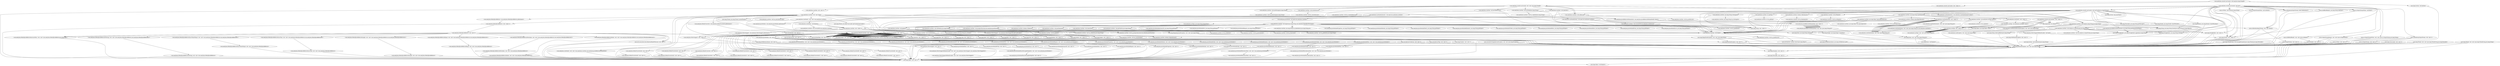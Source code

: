 digraph CallGraph {
"<com.naef.jnlua.console.LuaConsole: void main(java.lang.String[])>" -> "<com.naef.jnlua.console.LuaConsole: void <clinit>()>";
"<com.naef.jnlua.console.LuaConsole: void main(java.lang.String[])>" -> "<java.lang.System: void exit(int)>";
"<com.naef.jnlua.console.LuaConsole: void main(java.lang.String[])>" -> "<com.naef.jnlua.console.LuaConsole: void <init>(java.lang.String[])>";
"<com.naef.jnlua.console.LuaConsole: void main(java.lang.String[])>" -> "<java.lang.System: void <clinit>()>";
"<com.naef.jnlua.console.LuaConsole: void <clinit>()>" -> "<java.lang.String: void <clinit>()>";
"<java.lang.ThreadGroup: void uncaughtException(java.lang.Thread,java.lang.Throwable)>" -> "<java.lang.RuntimeException: void <init>(java.lang.String)>";
"<java.lang.ClassLoader: void <init>()>" -> "<java.lang.Object: void <init>()>";
"<java.lang.ClassLoader: void <init>()>" -> "<java.lang.RuntimeException: void <init>(java.lang.String)>";
"<java.security.PrivilegedActionException: void <init>(java.lang.Exception)>" -> "<java.lang.Exception: void <init>()>";
"<java.security.PrivilegedActionException: void <init>(java.lang.Exception)>" -> "<java.lang.RuntimeException: void <init>(java.lang.String)>";
"<java.lang.Thread: void <init>(java.lang.ThreadGroup,java.lang.Runnable)>" -> "<java.lang.Object: void <init>()>";
"<java.lang.Thread: void <init>(java.lang.ThreadGroup,java.lang.Runnable)>" -> "<java.lang.RuntimeException: void <init>(java.lang.String)>";
"<java.lang.Thread: void <init>(java.lang.ThreadGroup,java.lang.String)>" -> "<java.lang.Object: void <init>()>";
"<java.lang.Thread: void <init>(java.lang.ThreadGroup,java.lang.String)>" -> "<java.lang.RuntimeException: void <init>(java.lang.String)>";
"<java.lang.System: void exit(int)>" -> "<java.lang.RuntimeException: void <init>(java.lang.String)>";
"<com.naef.jnlua.console.LuaConsole: void <init>(java.lang.String[])>" -> "<com.naef.jnlua.LuaState: void <clinit>()>";
"<com.naef.jnlua.console.LuaConsole: void <init>(java.lang.String[])>" -> "<com.naef.jnlua.LuaState: void <init>()>";
"<com.naef.jnlua.console.LuaConsole: void <init>(java.lang.String[])>" -> "<java.lang.Object: void <init>()>";
"<java.lang.RuntimeException: void <init>(java.lang.String)>" -> "<java.lang.Exception: void <init>()>";
"<java.lang.RuntimeException: void <init>(java.lang.String)>" -> "<java.lang.RuntimeException: void <init>(java.lang.String)>";
"<java.lang.Object: void <init>()>" -> "<java.lang.Object: void finalize()>";
"<java.lang.Object: void <init>()>" -> "<java.lang.RuntimeException: void <init>(java.lang.String)>";
"<java.lang.Exception: void <init>()>" -> "<java.lang.Throwable: void <init>()>";
"<java.lang.Exception: void <init>()>" -> "<java.lang.RuntimeException: void <init>(java.lang.String)>";
"<com.naef.jnlua.LuaState: void <clinit>()>" -> "<com.naef.jnlua.NativeSupport: void <clinit>()>";
"<com.naef.jnlua.LuaState: void <clinit>()>" -> "<com.naef.jnlua.LuaState: java.lang.String lua_version()>";
"<com.naef.jnlua.LuaState: void <clinit>()>" -> "<com.naef.jnlua.NativeSupport: com.naef.jnlua.NativeSupport getInstance()>";
"<com.naef.jnlua.LuaState: void <init>()>" -> "<com.naef.jnlua.LuaState: void <init>(long)>";
"<java.lang.Object: void finalize()>" -> "<java.lang.RuntimeException: void <init>(java.lang.String)>";
"<java.lang.Throwable: void <init>()>" -> "<java.lang.Object: void <init>()>";
"<java.lang.Throwable: void <init>()>" -> "<java.lang.RuntimeException: void <init>(java.lang.String)>";
"<com.naef.jnlua.NativeSupport: void <clinit>()>" -> "<com.naef.jnlua.NativeSupport: void <init>()>";
"<com.naef.jnlua.NativeSupport: com.naef.jnlua.NativeSupport getInstance()>" -> "<com.naef.jnlua.NativeSupport: void <clinit>()>";
"<com.naef.jnlua.LuaState: void <init>(long)>" -> "<com.naef.jnlua.JavaReflector$Metamethod: void <clinit>()>";
"<com.naef.jnlua.LuaState: void <init>(long)>" -> "<com.naef.jnlua.DefaultConverter: com.naef.jnlua.DefaultConverter getInstance()>";
"<com.naef.jnlua.LuaState: void <init>(long)>" -> "<com.naef.jnlua.DefaultJavaReflector: com.naef.jnlua.DefaultJavaReflector getInstance()>";
"<com.naef.jnlua.LuaState: void <init>(long)>" -> "<java.lang.Thread: java.lang.Thread currentThread()>";
"<com.naef.jnlua.LuaState: void <init>(long)>" -> "<com.naef.jnlua.LuaState: void lua_pop(int)>";
"<com.naef.jnlua.LuaState: void <init>(long)>" -> "<com.naef.jnlua.LuaState: void lua_setfield(int,java.lang.String)>";
"<com.naef.jnlua.LuaState: void <init>(long)>" -> "<com.naef.jnlua.LuaState: void lua_pushjavafunction(com.naef.jnlua.JavaFunction)>";
"<com.naef.jnlua.LuaState: void <init>(long)>" -> "<com.naef.jnlua.LuaState$2: void <init>(com.naef.jnlua.LuaState,com.naef.jnlua.JavaReflector$Metamethod)>";
"<com.naef.jnlua.LuaState: void <init>(long)>" -> "<com.naef.jnlua.JavaReflector$Metamethod: com.naef.jnlua.JavaReflector$Metamethod[] values()>";
"<com.naef.jnlua.LuaState: void <init>(long)>" -> "<com.naef.jnlua.JavaReflector$Metamethod: com.naef.jnlua.JavaReflector$Metamethod[] values()>";
"<com.naef.jnlua.LuaState: void <init>(long)>" -> "<com.naef.jnlua.LuaState$1: void <init>(com.naef.jnlua.LuaState)>";
"<com.naef.jnlua.LuaState: void <init>(long)>" -> "<com.naef.jnlua.LuaState: void check()>";
"<com.naef.jnlua.LuaState: void <init>(long)>" -> "<com.naef.jnlua.LuaState: void lua_newstate(int,long)>";
"<com.naef.jnlua.LuaState: void <init>(long)>" -> "<java.lang.ref.ReferenceQueue: void <init>()>";
"<com.naef.jnlua.LuaState: void <init>(long)>" -> "<java.util.HashSet: void <init>()>";
"<com.naef.jnlua.LuaState: void <init>(long)>" -> "<java.lang.Object: void <init>()>";
"<com.naef.jnlua.LuaState: void <init>(long)>" -> "<com.naef.jnlua.DefaultConverter: void <clinit>()>";
"<com.naef.jnlua.LuaState: void <init>(long)>" -> "<com.naef.jnlua.DefaultJavaReflector: void <clinit>()>";
"<com.naef.jnlua.NativeSupport: void <init>()>" -> "<java.lang.Object: void <init>()>";
"<com.naef.jnlua.NativeSupport: void <init>()>" -> "<com.naef.jnlua.NativeSupport$DefaultLoader: void <init>(com.naef.jnlua.NativeSupport,com.naef.jnlua.NativeSupport$1)>";
"<com.naef.jnlua.JavaReflector$Metamethod: void <clinit>()>" -> "<com.naef.jnlua.JavaReflector$Metamethod: void <init>(java.lang.String,int)>";
"<com.naef.jnlua.JavaReflector$Metamethod: void <clinit>()>" -> "<com.naef.jnlua.JavaReflector$Metamethod: void <init>(java.lang.String,int)>";
"<com.naef.jnlua.JavaReflector$Metamethod: void <clinit>()>" -> "<com.naef.jnlua.JavaReflector$Metamethod: void <init>(java.lang.String,int)>";
"<com.naef.jnlua.JavaReflector$Metamethod: void <clinit>()>" -> "<com.naef.jnlua.JavaReflector$Metamethod: void <init>(java.lang.String,int)>";
"<com.naef.jnlua.JavaReflector$Metamethod: void <clinit>()>" -> "<com.naef.jnlua.JavaReflector$Metamethod: void <init>(java.lang.String,int)>";
"<com.naef.jnlua.JavaReflector$Metamethod: void <clinit>()>" -> "<com.naef.jnlua.JavaReflector$Metamethod: void <init>(java.lang.String,int)>";
"<com.naef.jnlua.JavaReflector$Metamethod: void <clinit>()>" -> "<com.naef.jnlua.JavaReflector$Metamethod: void <init>(java.lang.String,int)>";
"<com.naef.jnlua.JavaReflector$Metamethod: void <clinit>()>" -> "<com.naef.jnlua.JavaReflector$Metamethod: void <init>(java.lang.String,int)>";
"<com.naef.jnlua.JavaReflector$Metamethod: void <clinit>()>" -> "<com.naef.jnlua.JavaReflector$Metamethod: void <init>(java.lang.String,int)>";
"<com.naef.jnlua.JavaReflector$Metamethod: void <clinit>()>" -> "<com.naef.jnlua.JavaReflector$Metamethod: void <init>(java.lang.String,int)>";
"<com.naef.jnlua.JavaReflector$Metamethod: void <clinit>()>" -> "<com.naef.jnlua.JavaReflector$Metamethod: void <init>(java.lang.String,int)>";
"<com.naef.jnlua.JavaReflector$Metamethod: void <clinit>()>" -> "<com.naef.jnlua.JavaReflector$Metamethod: void <init>(java.lang.String,int)>";
"<com.naef.jnlua.JavaReflector$Metamethod: void <clinit>()>" -> "<com.naef.jnlua.JavaReflector$Metamethod: void <init>(java.lang.String,int)>";
"<com.naef.jnlua.JavaReflector$Metamethod: void <clinit>()>" -> "<com.naef.jnlua.JavaReflector$Metamethod: void <init>(java.lang.String,int)>";
"<com.naef.jnlua.JavaReflector$Metamethod: void <clinit>()>" -> "<com.naef.jnlua.JavaReflector$Metamethod: void <init>(java.lang.String,int)>";
"<com.naef.jnlua.JavaReflector$Metamethod: void <clinit>()>" -> "<com.naef.jnlua.JavaReflector$Metamethod: void <init>(java.lang.String,int)>";
"<com.naef.jnlua.JavaReflector$Metamethod: void <clinit>()>" -> "<com.naef.jnlua.JavaReflector$Metamethod: void <init>(java.lang.String,int)>";
"<com.naef.jnlua.JavaReflector$Metamethod: void <clinit>()>" -> "<com.naef.jnlua.JavaReflector$Metamethod: void <init>(java.lang.String,int)>";
"<com.naef.jnlua.JavaReflector$Metamethod: void <clinit>()>" -> "<com.naef.jnlua.JavaReflector$Metamethod: void <init>(java.lang.String,int)>";
"<com.naef.jnlua.DefaultConverter: com.naef.jnlua.DefaultConverter getInstance()>" -> "<com.naef.jnlua.DefaultConverter: void <clinit>()>";
"<com.naef.jnlua.DefaultJavaReflector: com.naef.jnlua.DefaultJavaReflector getInstance()>" -> "<com.naef.jnlua.DefaultJavaReflector: void <clinit>()>";
"<com.naef.jnlua.LuaState$2: void <init>(com.naef.jnlua.LuaState,com.naef.jnlua.JavaReflector$Metamethod)>" -> "<java.lang.Object: void <init>()>";
"<com.naef.jnlua.JavaReflector$Metamethod: com.naef.jnlua.JavaReflector$Metamethod[] values()>" -> "<com.naef.jnlua.JavaReflector$Metamethod: void <clinit>()>";
"<com.naef.jnlua.LuaState$1: void <init>(com.naef.jnlua.LuaState)>" -> "<com.naef.jnlua.LuaState$1: void finalize()>";
"<com.naef.jnlua.LuaState$1: void <init>(com.naef.jnlua.LuaState)>" -> "<java.lang.Object: void <init>()>";
"<com.naef.jnlua.LuaState: void check()>" -> "<com.naef.jnlua.LuaState: boolean isOpenInternal()>";
"<com.naef.jnlua.LuaState: void check()>" -> "<com.naef.jnlua.LuaState: void lua_unref(int,int)>";
"<com.naef.jnlua.LuaState: void check()>" -> "<java.lang.IllegalStateException: void <init>(java.lang.String)>";
"<java.lang.ref.ReferenceQueue: void <init>()>" -> "<java.lang.Object: void <init>()>";
"<java.lang.ref.ReferenceQueue: void <init>()>" -> "<java.lang.RuntimeException: void <init>(java.lang.String)>";
"<java.util.HashSet: void <init>()>" -> "<java.util.AbstractSet: void <init>()>";
"<java.util.HashSet: void <init>()>" -> "<java.lang.RuntimeException: void <init>(java.lang.String)>";
"<com.naef.jnlua.DefaultConverter: void <clinit>()>" -> "<java.lang.Integer: void <clinit>()>";
"<com.naef.jnlua.DefaultConverter: void <clinit>()>" -> "<com.naef.jnlua.DefaultConverter$15: void <init>()>";
"<com.naef.jnlua.DefaultConverter: void <clinit>()>" -> "<com.naef.jnlua.DefaultConverter$14: void <init>()>";
"<com.naef.jnlua.DefaultConverter: void <clinit>()>" -> "<com.naef.jnlua.DefaultConverter$13: void <init>()>";
"<com.naef.jnlua.DefaultConverter: void <clinit>()>" -> "<com.naef.jnlua.DefaultConverter$12: void <init>()>";
"<com.naef.jnlua.DefaultConverter: void <clinit>()>" -> "<java.util.HashMap: void <init>()>";
"<com.naef.jnlua.DefaultConverter: void <clinit>()>" -> "<com.naef.jnlua.DefaultConverter$11: void <init>()>";
"<com.naef.jnlua.DefaultConverter: void <clinit>()>" -> "<com.naef.jnlua.DefaultConverter$10: void <init>()>";
"<com.naef.jnlua.DefaultConverter: void <clinit>()>" -> "<com.naef.jnlua.DefaultConverter$9: void <init>()>";
"<com.naef.jnlua.DefaultConverter: void <clinit>()>" -> "<com.naef.jnlua.DefaultConverter$8: void <init>()>";
"<com.naef.jnlua.DefaultConverter: void <clinit>()>" -> "<com.naef.jnlua.DefaultConverter$7: void <init>()>";
"<com.naef.jnlua.DefaultConverter: void <clinit>()>" -> "<com.naef.jnlua.DefaultConverter$6: void <init>()>";
"<com.naef.jnlua.DefaultConverter: void <clinit>()>" -> "<com.naef.jnlua.DefaultConverter$5: void <init>()>";
"<com.naef.jnlua.DefaultConverter: void <clinit>()>" -> "<com.naef.jnlua.DefaultConverter$4: void <init>()>";
"<com.naef.jnlua.DefaultConverter: void <clinit>()>" -> "<com.naef.jnlua.DefaultConverter$3: void <init>()>";
"<com.naef.jnlua.DefaultConverter: void <clinit>()>" -> "<com.naef.jnlua.DefaultConverter$2: void <init>()>";
"<com.naef.jnlua.DefaultConverter: void <clinit>()>" -> "<com.naef.jnlua.DefaultConverter$1: void <init>()>";
"<com.naef.jnlua.DefaultConverter: void <clinit>()>" -> "<java.util.HashMap: void <init>()>";
"<com.naef.jnlua.DefaultConverter: void <clinit>()>" -> "<java.lang.Integer: void <init>(int)>";
"<com.naef.jnlua.DefaultConverter: void <clinit>()>" -> "<java.lang.Integer: void <init>(int)>";
"<com.naef.jnlua.DefaultConverter: void <clinit>()>" -> "<java.util.HashMap: void <init>()>";
"<com.naef.jnlua.DefaultConverter: void <clinit>()>" -> "<java.lang.Integer: void <init>(int)>";
"<com.naef.jnlua.DefaultConverter: void <clinit>()>" -> "<java.lang.Integer: void <init>(int)>";
"<com.naef.jnlua.DefaultConverter: void <clinit>()>" -> "<java.lang.Integer: void <init>(int)>";
"<com.naef.jnlua.DefaultConverter: void <clinit>()>" -> "<java.lang.Integer: void <init>(int)>";
"<com.naef.jnlua.DefaultConverter: void <clinit>()>" -> "<java.lang.Integer: void <init>(int)>";
"<com.naef.jnlua.DefaultConverter: void <clinit>()>" -> "<java.lang.Integer: void <init>(int)>";
"<com.naef.jnlua.DefaultConverter: void <clinit>()>" -> "<java.lang.Integer: void <init>(int)>";
"<com.naef.jnlua.DefaultConverter: void <clinit>()>" -> "<java.lang.Integer: void <init>(int)>";
"<com.naef.jnlua.DefaultConverter: void <clinit>()>" -> "<java.lang.Integer: void <init>(int)>";
"<com.naef.jnlua.DefaultConverter: void <clinit>()>" -> "<java.lang.Integer: void <init>(int)>";
"<com.naef.jnlua.DefaultConverter: void <clinit>()>" -> "<java.lang.Integer: void <init>(int)>";
"<com.naef.jnlua.DefaultConverter: void <clinit>()>" -> "<java.lang.Integer: void <init>(int)>";
"<com.naef.jnlua.DefaultConverter: void <clinit>()>" -> "<java.lang.Integer: void <init>(int)>";
"<com.naef.jnlua.DefaultConverter: void <clinit>()>" -> "<java.lang.Integer: void <init>(int)>";
"<com.naef.jnlua.DefaultConverter: void <clinit>()>" -> "<java.lang.Integer: void <init>(int)>";
"<com.naef.jnlua.DefaultConverter: void <clinit>()>" -> "<java.lang.Integer: void <init>(int)>";
"<com.naef.jnlua.DefaultConverter: void <clinit>()>" -> "<java.lang.Integer: void <init>(int)>";
"<com.naef.jnlua.DefaultConverter: void <clinit>()>" -> "<java.lang.Integer: void <init>(int)>";
"<com.naef.jnlua.DefaultConverter: void <clinit>()>" -> "<java.util.HashMap: void <init>()>";
"<com.naef.jnlua.DefaultConverter: void <clinit>()>" -> "<java.lang.Integer: void <init>(int)>";
"<com.naef.jnlua.DefaultConverter: void <clinit>()>" -> "<java.lang.Integer: void <init>(int)>";
"<com.naef.jnlua.DefaultConverter: void <clinit>()>" -> "<java.lang.Integer: void <init>(int)>";
"<com.naef.jnlua.DefaultConverter: void <clinit>()>" -> "<java.lang.Integer: void <init>(int)>";
"<com.naef.jnlua.DefaultConverter: void <clinit>()>" -> "<java.lang.Integer: void <init>(int)>";
"<com.naef.jnlua.DefaultConverter: void <clinit>()>" -> "<java.lang.Integer: void <init>(int)>";
"<com.naef.jnlua.DefaultConverter: void <clinit>()>" -> "<java.lang.Integer: void <init>(int)>";
"<com.naef.jnlua.DefaultConverter: void <clinit>()>" -> "<java.lang.Integer: void <init>(int)>";
"<com.naef.jnlua.DefaultConverter: void <clinit>()>" -> "<java.lang.Integer: void <init>(int)>";
"<com.naef.jnlua.DefaultConverter: void <clinit>()>" -> "<java.lang.Integer: void <init>(int)>";
"<com.naef.jnlua.DefaultConverter: void <clinit>()>" -> "<java.lang.Integer: void <init>(int)>";
"<com.naef.jnlua.DefaultConverter: void <clinit>()>" -> "<java.lang.Integer: void <init>(int)>";
"<com.naef.jnlua.DefaultConverter: void <clinit>()>" -> "<java.lang.Integer: void <init>(int)>";
"<com.naef.jnlua.DefaultConverter: void <clinit>()>" -> "<java.lang.Integer: void <init>(int)>";
"<com.naef.jnlua.DefaultConverter: void <clinit>()>" -> "<java.lang.Integer: void <init>(int)>";
"<com.naef.jnlua.DefaultConverter: void <clinit>()>" -> "<java.lang.Integer: void <init>(int)>";
"<com.naef.jnlua.DefaultConverter: void <clinit>()>" -> "<java.lang.Integer: void <init>(int)>";
"<com.naef.jnlua.DefaultConverter: void <clinit>()>" -> "<java.lang.Integer: void <init>(int)>";
"<com.naef.jnlua.DefaultConverter: void <clinit>()>" -> "<java.util.HashMap: void <init>()>";
"<com.naef.jnlua.DefaultConverter: void <clinit>()>" -> "<java.lang.Integer: void <init>(int)>";
"<com.naef.jnlua.DefaultConverter: void <clinit>()>" -> "<java.lang.Integer: void <init>(int)>";
"<com.naef.jnlua.DefaultConverter: void <clinit>()>" -> "<java.lang.Integer: void <init>(int)>";
"<com.naef.jnlua.DefaultConverter: void <clinit>()>" -> "<java.util.HashMap: void <init>()>";
"<com.naef.jnlua.DefaultConverter: void <clinit>()>" -> "<com.naef.jnlua.DefaultConverter: void <init>()>";
"<com.naef.jnlua.DefaultConverter: void <clinit>()>" -> "<java.lang.Character: void <clinit>()>";
"<com.naef.jnlua.DefaultConverter: void <clinit>()>" -> "<java.lang.Double: void <clinit>()>";
"<com.naef.jnlua.DefaultConverter: void <clinit>()>" -> "<java.lang.Float: void <clinit>()>";
"<com.naef.jnlua.DefaultConverter: void <clinit>()>" -> "<java.lang.Long: void <clinit>()>";
"<com.naef.jnlua.DefaultConverter: void <clinit>()>" -> "<java.lang.Short: void <clinit>()>";
"<com.naef.jnlua.DefaultConverter: void <clinit>()>" -> "<java.lang.Byte: void <clinit>()>";
"<com.naef.jnlua.DefaultConverter: void <clinit>()>" -> "<java.lang.Boolean: void <clinit>()>";
"<com.naef.jnlua.DefaultJavaReflector: void <clinit>()>" -> "<com.naef.jnlua.DefaultJavaReflector: void <init>()>";
"<com.naef.jnlua.DefaultJavaReflector: void <clinit>()>" -> "<java.lang.Object: void <init>()>";
"<com.naef.jnlua.NativeSupport$DefaultLoader: void <init>(com.naef.jnlua.NativeSupport,com.naef.jnlua.NativeSupport$1)>" -> "<com.naef.jnlua.NativeSupport$DefaultLoader: void <init>(com.naef.jnlua.NativeSupport)>";
"<com.naef.jnlua.JavaReflector$Metamethod: void <init>(java.lang.String,int)>" -> "<java.lang.Enum: void <init>(java.lang.String,int)>";
"<com.naef.jnlua.LuaState$1: void finalize()>" -> "<com.naef.jnlua.LuaState: void <clinit>()>";
"<com.naef.jnlua.LuaState$1: void finalize()>" -> "<com.naef.jnlua.LuaState: void access$000(com.naef.jnlua.LuaState)>";
"<java.lang.IllegalStateException: void <init>(java.lang.String)>" -> "<java.lang.RuntimeException: void <init>()>";
"<java.lang.IllegalStateException: void <init>(java.lang.String)>" -> "<java.lang.RuntimeException: void <init>(java.lang.String)>";
"<java.util.AbstractSet: void <init>()>" -> "<java.util.AbstractCollection: void <init>()>";
"<java.util.AbstractSet: void <init>()>" -> "<java.lang.RuntimeException: void <init>(java.lang.String)>";
"<com.naef.jnlua.DefaultConverter$15: void <init>()>" -> "<java.lang.Object: void <init>()>";
"<com.naef.jnlua.DefaultConverter$14: void <init>()>" -> "<java.lang.Object: void <init>()>";
"<com.naef.jnlua.DefaultConverter$13: void <init>()>" -> "<java.lang.Object: void <init>()>";
"<com.naef.jnlua.DefaultConverter$12: void <init>()>" -> "<java.lang.Object: void <init>()>";
"<java.util.HashMap: void <init>()>" -> "<java.util.AbstractMap: void <init>()>";
"<java.util.HashMap: void <init>()>" -> "<java.lang.RuntimeException: void <init>(java.lang.String)>";
"<com.naef.jnlua.DefaultConverter$11: void <init>()>" -> "<java.lang.Object: void <init>()>";
"<com.naef.jnlua.DefaultConverter$10: void <init>()>" -> "<java.lang.Object: void <init>()>";
"<com.naef.jnlua.DefaultConverter$9: void <init>()>" -> "<java.lang.Object: void <init>()>";
"<com.naef.jnlua.DefaultConverter$8: void <init>()>" -> "<java.lang.Object: void <init>()>";
"<com.naef.jnlua.DefaultConverter$7: void <init>()>" -> "<java.lang.Object: void <init>()>";
"<com.naef.jnlua.DefaultConverter$6: void <init>()>" -> "<java.lang.Object: void <init>()>";
"<com.naef.jnlua.DefaultConverter$5: void <init>()>" -> "<java.lang.Object: void <init>()>";
"<com.naef.jnlua.DefaultConverter$4: void <init>()>" -> "<java.lang.Object: void <init>()>";
"<com.naef.jnlua.DefaultConverter$3: void <init>()>" -> "<java.lang.Object: void <init>()>";
"<com.naef.jnlua.DefaultConverter$2: void <init>()>" -> "<java.lang.Object: void <init>()>";
"<com.naef.jnlua.DefaultConverter$1: void <init>()>" -> "<java.lang.Object: void <init>()>";
"<java.lang.Integer: void <init>(int)>" -> "<java.lang.Number: void <init>()>";
"<java.lang.Integer: void <init>(int)>" -> "<java.lang.RuntimeException: void <init>(java.lang.String)>";
"<com.naef.jnlua.DefaultConverter: void <init>()>" -> "<java.lang.Object: void <init>()>";
"<com.naef.jnlua.DefaultJavaReflector: void <init>()>" -> "<java.lang.Object: void <init>()>";
"<com.naef.jnlua.DefaultJavaReflector: void <init>()>" -> "<com.naef.jnlua.DefaultJavaReflector$AccessorPairs: void <init>(com.naef.jnlua.DefaultJavaReflector,java.lang.Class)>";
"<com.naef.jnlua.DefaultJavaReflector: void <init>()>" -> "<com.naef.jnlua.DefaultJavaReflector$AccessorPairs: void <init>(com.naef.jnlua.DefaultJavaReflector,java.lang.Class)>";
"<com.naef.jnlua.DefaultJavaReflector: void <init>()>" -> "<com.naef.jnlua.DefaultJavaReflector$AccessorPairs: void <init>(com.naef.jnlua.DefaultJavaReflector,java.lang.Class)>";
"<com.naef.jnlua.DefaultJavaReflector: void <init>()>" -> "<com.naef.jnlua.DefaultJavaReflector$ToString: void <init>(com.naef.jnlua.DefaultJavaReflector,com.naef.jnlua.DefaultJavaReflector$1)>";
"<com.naef.jnlua.DefaultJavaReflector: void <init>()>" -> "<com.naef.jnlua.DefaultJavaReflector$LessThanOrEqual: void <init>(com.naef.jnlua.DefaultJavaReflector,com.naef.jnlua.DefaultJavaReflector$1)>";
"<com.naef.jnlua.DefaultJavaReflector: void <init>()>" -> "<com.naef.jnlua.DefaultJavaReflector$LessThan: void <init>(com.naef.jnlua.DefaultJavaReflector,com.naef.jnlua.DefaultJavaReflector$1)>";
"<com.naef.jnlua.DefaultJavaReflector: void <init>()>" -> "<com.naef.jnlua.DefaultJavaReflector$Length: void <init>(com.naef.jnlua.DefaultJavaReflector,com.naef.jnlua.DefaultJavaReflector$1)>";
"<com.naef.jnlua.DefaultJavaReflector: void <init>()>" -> "<com.naef.jnlua.DefaultJavaReflector$Equal: void <init>(com.naef.jnlua.DefaultJavaReflector,com.naef.jnlua.DefaultJavaReflector$1)>";
"<com.naef.jnlua.DefaultJavaReflector: void <init>()>" -> "<com.naef.jnlua.DefaultJavaReflector$NewIndex: void <init>(com.naef.jnlua.DefaultJavaReflector,com.naef.jnlua.DefaultJavaReflector$1)>";
"<com.naef.jnlua.DefaultJavaReflector: void <init>()>" -> "<com.naef.jnlua.DefaultJavaReflector$Index: void <init>(com.naef.jnlua.DefaultJavaReflector,com.naef.jnlua.DefaultJavaReflector$1)>";
"<com.naef.jnlua.DefaultJavaReflector: void <init>()>" -> "<java.util.concurrent.locks.ReentrantReadWriteLock: void <init>()>";
"<com.naef.jnlua.DefaultJavaReflector: void <init>()>" -> "<java.util.HashMap: void <init>()>";
"<com.naef.jnlua.DefaultJavaReflector: void <init>()>" -> "<java.util.concurrent.locks.ReentrantReadWriteLock: void <init>()>";
"<com.naef.jnlua.DefaultJavaReflector: void <init>()>" -> "<java.util.HashMap: void <init>()>";
"<com.naef.jnlua.NativeSupport$DefaultLoader: void <init>(com.naef.jnlua.NativeSupport)>" -> "<java.lang.Object: void <init>()>";
"<java.lang.Enum: void <init>(java.lang.String,int)>" -> "<java.lang.Enum: void finalize()>";
"<java.lang.Enum: void <init>(java.lang.String,int)>" -> "<java.lang.RuntimeException: void <init>(java.lang.String)>";
"<java.lang.Enum: void <init>(java.lang.String,int)>" -> "<java.lang.Object: void <init>()>";
"<com.naef.jnlua.LuaState: void access$000(com.naef.jnlua.LuaState)>" -> "<com.naef.jnlua.LuaState: void closeInternal()>";
"<java.lang.RuntimeException: void <init>()>" -> "<java.lang.Exception: void <init>()>";
"<java.lang.RuntimeException: void <init>()>" -> "<java.lang.RuntimeException: void <init>(java.lang.String)>";
"<java.util.AbstractCollection: void <init>()>" -> "<java.lang.Object: void <init>()>";
"<java.util.AbstractCollection: void <init>()>" -> "<java.lang.RuntimeException: void <init>(java.lang.String)>";
"<java.util.AbstractMap: void <init>()>" -> "<java.lang.Object: void <init>()>";
"<java.util.AbstractMap: void <init>()>" -> "<java.lang.RuntimeException: void <init>(java.lang.String)>";
"<java.lang.Number: void <init>()>" -> "<java.lang.Object: void <init>()>";
"<java.lang.Number: void <init>()>" -> "<java.lang.RuntimeException: void <init>(java.lang.String)>";
"<com.naef.jnlua.DefaultJavaReflector$AccessorPairs: void <init>(com.naef.jnlua.DefaultJavaReflector,java.lang.Class)>" -> "<java.lang.Object: void <init>()>";
"<com.naef.jnlua.DefaultJavaReflector$ToString: void <init>(com.naef.jnlua.DefaultJavaReflector,com.naef.jnlua.DefaultJavaReflector$1)>" -> "<com.naef.jnlua.DefaultJavaReflector$ToString: void <init>(com.naef.jnlua.DefaultJavaReflector)>";
"<com.naef.jnlua.DefaultJavaReflector$LessThanOrEqual: void <init>(com.naef.jnlua.DefaultJavaReflector,com.naef.jnlua.DefaultJavaReflector$1)>" -> "<com.naef.jnlua.DefaultJavaReflector$LessThanOrEqual: void <init>(com.naef.jnlua.DefaultJavaReflector)>";
"<com.naef.jnlua.DefaultJavaReflector$LessThan: void <init>(com.naef.jnlua.DefaultJavaReflector,com.naef.jnlua.DefaultJavaReflector$1)>" -> "<com.naef.jnlua.DefaultJavaReflector$LessThan: void <init>(com.naef.jnlua.DefaultJavaReflector)>";
"<com.naef.jnlua.DefaultJavaReflector$Length: void <init>(com.naef.jnlua.DefaultJavaReflector,com.naef.jnlua.DefaultJavaReflector$1)>" -> "<com.naef.jnlua.DefaultJavaReflector$Length: void <init>(com.naef.jnlua.DefaultJavaReflector)>";
"<com.naef.jnlua.DefaultJavaReflector$Equal: void <init>(com.naef.jnlua.DefaultJavaReflector,com.naef.jnlua.DefaultJavaReflector$1)>" -> "<com.naef.jnlua.DefaultJavaReflector$Equal: void <init>(com.naef.jnlua.DefaultJavaReflector)>";
"<com.naef.jnlua.DefaultJavaReflector$NewIndex: void <init>(com.naef.jnlua.DefaultJavaReflector,com.naef.jnlua.DefaultJavaReflector$1)>" -> "<com.naef.jnlua.DefaultJavaReflector$NewIndex: void <init>(com.naef.jnlua.DefaultJavaReflector)>";
"<com.naef.jnlua.DefaultJavaReflector$Index: void <init>(com.naef.jnlua.DefaultJavaReflector,com.naef.jnlua.DefaultJavaReflector$1)>" -> "<com.naef.jnlua.DefaultJavaReflector$Index: void <init>(com.naef.jnlua.DefaultJavaReflector)>";
"<java.util.concurrent.locks.ReentrantReadWriteLock: void <init>()>" -> "<java.lang.Object: void <init>()>";
"<java.util.concurrent.locks.ReentrantReadWriteLock: void <init>()>" -> "<java.lang.RuntimeException: void <init>(java.lang.String)>";
"<java.lang.Enum: void finalize()>" -> "<java.lang.RuntimeException: void <init>(java.lang.String)>";
"<com.naef.jnlua.LuaState: void closeInternal()>" -> "<com.naef.jnlua.LuaState: boolean isOpenInternal()>";
"<com.naef.jnlua.LuaState: void closeInternal()>" -> "<java.lang.IllegalStateException: void <init>(java.lang.String)>";
"<com.naef.jnlua.LuaState: void closeInternal()>" -> "<com.naef.jnlua.LuaState: boolean isOpenInternal()>";
"<com.naef.jnlua.LuaState: void closeInternal()>" -> "<com.naef.jnlua.LuaState: void lua_close(boolean)>";
"<com.naef.jnlua.DefaultJavaReflector$ToString: void <init>(com.naef.jnlua.DefaultJavaReflector)>" -> "<java.lang.Object: void <init>()>";
"<com.naef.jnlua.DefaultJavaReflector$LessThanOrEqual: void <init>(com.naef.jnlua.DefaultJavaReflector)>" -> "<java.lang.Object: void <init>()>";
"<com.naef.jnlua.DefaultJavaReflector$LessThan: void <init>(com.naef.jnlua.DefaultJavaReflector)>" -> "<java.lang.Object: void <init>()>";
"<com.naef.jnlua.DefaultJavaReflector$Length: void <init>(com.naef.jnlua.DefaultJavaReflector)>" -> "<java.lang.Object: void <init>()>";
"<com.naef.jnlua.DefaultJavaReflector$Equal: void <init>(com.naef.jnlua.DefaultJavaReflector)>" -> "<java.lang.Object: void <init>()>";
"<com.naef.jnlua.DefaultJavaReflector$NewIndex: void <init>(com.naef.jnlua.DefaultJavaReflector)>" -> "<java.lang.Object: void <init>()>";
"<com.naef.jnlua.DefaultJavaReflector$Index: void <init>(com.naef.jnlua.DefaultJavaReflector)>" -> "<java.lang.Object: void <init>()>";
"<com.naef.jnlua.DefaultConverter: void <clinit>()>" -> "<java.util.HashMap: java.lang.Object put(java.lang.Object,java.lang.Object)>";
"<com.naef.jnlua.DefaultConverter: void <clinit>()>" -> "<java.util.HashMap: java.lang.Object put(java.lang.Object,java.lang.Object)>";
"<com.naef.jnlua.DefaultConverter: void <clinit>()>" -> "<java.util.HashMap: java.lang.Object put(java.lang.Object,java.lang.Object)>";
"<com.naef.jnlua.DefaultConverter: void <clinit>()>" -> "<java.util.HashMap: java.lang.Object put(java.lang.Object,java.lang.Object)>";
"<com.naef.jnlua.DefaultConverter: void <clinit>()>" -> "<java.util.HashMap: java.lang.Object put(java.lang.Object,java.lang.Object)>";
"<com.naef.jnlua.DefaultConverter: void <clinit>()>" -> "<java.util.HashMap: java.lang.Object put(java.lang.Object,java.lang.Object)>";
"<com.naef.jnlua.DefaultConverter: void <clinit>()>" -> "<java.util.HashMap: java.lang.Object put(java.lang.Object,java.lang.Object)>";
"<com.naef.jnlua.DefaultConverter: void <clinit>()>" -> "<java.util.HashMap: java.lang.Object put(java.lang.Object,java.lang.Object)>";
"<com.naef.jnlua.DefaultConverter: void <clinit>()>" -> "<java.util.HashMap: java.lang.Object put(java.lang.Object,java.lang.Object)>";
"<com.naef.jnlua.DefaultConverter: void <clinit>()>" -> "<java.util.HashMap: java.lang.Object put(java.lang.Object,java.lang.Object)>";
"<com.naef.jnlua.DefaultConverter: void <clinit>()>" -> "<java.util.HashMap: java.lang.Object put(java.lang.Object,java.lang.Object)>";
"<com.naef.jnlua.DefaultConverter: void <clinit>()>" -> "<java.util.HashMap: java.lang.Object put(java.lang.Object,java.lang.Object)>";
"<com.naef.jnlua.DefaultConverter: void <clinit>()>" -> "<java.util.HashMap: java.lang.Object put(java.lang.Object,java.lang.Object)>";
"<com.naef.jnlua.DefaultConverter: void <clinit>()>" -> "<java.util.HashMap: java.lang.Object put(java.lang.Object,java.lang.Object)>";
"<com.naef.jnlua.DefaultConverter: void <clinit>()>" -> "<java.util.HashMap: java.lang.Object put(java.lang.Object,java.lang.Object)>";
"<com.naef.jnlua.DefaultConverter: void <clinit>()>" -> "<java.util.HashMap: java.lang.Object put(java.lang.Object,java.lang.Object)>";
"<com.naef.jnlua.DefaultConverter: void <clinit>()>" -> "<java.util.HashMap: java.lang.Object put(java.lang.Object,java.lang.Object)>";
"<com.naef.jnlua.DefaultConverter: void <clinit>()>" -> "<java.util.HashMap: java.lang.Object put(java.lang.Object,java.lang.Object)>";
"<com.naef.jnlua.DefaultConverter: void <clinit>()>" -> "<java.util.HashMap: java.lang.Object put(java.lang.Object,java.lang.Object)>";
"<com.naef.jnlua.DefaultConverter: void <clinit>()>" -> "<java.util.HashMap: java.lang.Object put(java.lang.Object,java.lang.Object)>";
"<com.naef.jnlua.DefaultConverter: void <clinit>()>" -> "<java.util.HashMap: java.lang.Object put(java.lang.Object,java.lang.Object)>";
"<com.naef.jnlua.DefaultConverter: void <clinit>()>" -> "<java.util.HashMap: java.lang.Object put(java.lang.Object,java.lang.Object)>";
"<com.naef.jnlua.DefaultConverter: void <clinit>()>" -> "<java.util.HashMap: java.lang.Object put(java.lang.Object,java.lang.Object)>";
"<com.naef.jnlua.DefaultConverter: void <clinit>()>" -> "<java.util.HashMap: java.lang.Object put(java.lang.Object,java.lang.Object)>";
"<com.naef.jnlua.DefaultConverter: void <clinit>()>" -> "<java.util.HashMap: java.lang.Object put(java.lang.Object,java.lang.Object)>";
"<com.naef.jnlua.DefaultConverter: void <clinit>()>" -> "<java.util.HashMap: java.lang.Object put(java.lang.Object,java.lang.Object)>";
"<com.naef.jnlua.DefaultConverter: void <clinit>()>" -> "<java.util.HashMap: java.lang.Object put(java.lang.Object,java.lang.Object)>";
"<com.naef.jnlua.DefaultConverter: void <clinit>()>" -> "<java.util.HashMap: java.lang.Object put(java.lang.Object,java.lang.Object)>";
"<com.naef.jnlua.DefaultConverter: void <clinit>()>" -> "<java.util.HashMap: java.lang.Object put(java.lang.Object,java.lang.Object)>";
"<com.naef.jnlua.DefaultConverter: void <clinit>()>" -> "<java.util.HashMap: java.lang.Object put(java.lang.Object,java.lang.Object)>";
"<com.naef.jnlua.DefaultConverter: void <clinit>()>" -> "<java.util.HashMap: java.lang.Object put(java.lang.Object,java.lang.Object)>";
"<com.naef.jnlua.DefaultConverter: void <clinit>()>" -> "<java.util.HashMap: java.lang.Object put(java.lang.Object,java.lang.Object)>";
"<com.naef.jnlua.DefaultConverter: void <clinit>()>" -> "<java.util.HashMap: java.lang.Object put(java.lang.Object,java.lang.Object)>";
"<com.naef.jnlua.DefaultConverter: void <clinit>()>" -> "<java.util.HashMap: java.lang.Object put(java.lang.Object,java.lang.Object)>";
"<com.naef.jnlua.DefaultConverter: void <clinit>()>" -> "<java.util.HashMap: java.lang.Object put(java.lang.Object,java.lang.Object)>";
"<com.naef.jnlua.DefaultConverter: void <clinit>()>" -> "<java.util.HashMap: java.lang.Object put(java.lang.Object,java.lang.Object)>";
"<com.naef.jnlua.DefaultConverter: void <clinit>()>" -> "<java.util.HashMap: java.lang.Object put(java.lang.Object,java.lang.Object)>";
"<com.naef.jnlua.DefaultConverter: void <clinit>()>" -> "<java.util.HashMap: java.lang.Object put(java.lang.Object,java.lang.Object)>";
"<com.naef.jnlua.DefaultConverter: void <clinit>()>" -> "<java.util.HashMap: java.lang.Object put(java.lang.Object,java.lang.Object)>";
"<com.naef.jnlua.DefaultConverter: void <clinit>()>" -> "<java.util.HashMap: java.lang.Object put(java.lang.Object,java.lang.Object)>";
"<com.naef.jnlua.DefaultConverter: void <clinit>()>" -> "<java.util.HashMap: java.lang.Object put(java.lang.Object,java.lang.Object)>";
"<com.naef.jnlua.DefaultConverter: void <clinit>()>" -> "<java.util.HashMap: java.lang.Object put(java.lang.Object,java.lang.Object)>";
"<com.naef.jnlua.DefaultConverter: void <clinit>()>" -> "<java.util.HashMap: java.lang.Object put(java.lang.Object,java.lang.Object)>";
"<com.naef.jnlua.DefaultConverter: void <clinit>()>" -> "<java.util.HashMap: java.lang.Object put(java.lang.Object,java.lang.Object)>";
"<com.naef.jnlua.DefaultConverter: void <clinit>()>" -> "<java.util.HashMap: java.lang.Object put(java.lang.Object,java.lang.Object)>";
"<com.naef.jnlua.DefaultConverter: void <clinit>()>" -> "<java.util.HashMap: java.lang.Object put(java.lang.Object,java.lang.Object)>";
"<com.naef.jnlua.DefaultConverter: void <clinit>()>" -> "<java.util.HashMap: java.lang.Object put(java.lang.Object,java.lang.Object)>";
"<com.naef.jnlua.DefaultConverter: void <clinit>()>" -> "<java.util.HashMap: java.lang.Object put(java.lang.Object,java.lang.Object)>";
"<com.naef.jnlua.DefaultConverter: void <clinit>()>" -> "<java.util.HashMap: java.lang.Object put(java.lang.Object,java.lang.Object)>";
"<com.naef.jnlua.DefaultConverter: void <clinit>()>" -> "<java.util.HashMap: java.lang.Object put(java.lang.Object,java.lang.Object)>";
"<com.naef.jnlua.DefaultConverter: void <clinit>()>" -> "<java.util.HashMap: java.lang.Object put(java.lang.Object,java.lang.Object)>";
"<com.naef.jnlua.DefaultConverter: void <clinit>()>" -> "<java.util.HashMap: java.lang.Object put(java.lang.Object,java.lang.Object)>";
"<com.naef.jnlua.DefaultConverter: void <clinit>()>" -> "<java.util.HashMap: java.lang.Object put(java.lang.Object,java.lang.Object)>";
"<com.naef.jnlua.DefaultConverter: void <clinit>()>" -> "<java.util.HashMap: java.lang.Object put(java.lang.Object,java.lang.Object)>";
"<com.naef.jnlua.DefaultConverter: void <clinit>()>" -> "<java.util.HashMap: java.lang.Object put(java.lang.Object,java.lang.Object)>";
"<com.naef.jnlua.DefaultConverter: void <clinit>()>" -> "<java.util.HashMap: java.lang.Object put(java.lang.Object,java.lang.Object)>";
"<com.naef.jnlua.DefaultConverter: void <clinit>()>" -> "<java.util.HashMap: java.lang.Object put(java.lang.Object,java.lang.Object)>";
"<com.naef.jnlua.DefaultConverter: void <clinit>()>" -> "<java.util.HashMap: java.lang.Object put(java.lang.Object,java.lang.Object)>";
"<com.naef.jnlua.DefaultConverter: void <clinit>()>" -> "<java.util.HashMap: java.lang.Object put(java.lang.Object,java.lang.Object)>";
"<com.naef.jnlua.DefaultConverter: void <clinit>()>" -> "<java.util.HashMap: java.lang.Object put(java.lang.Object,java.lang.Object)>";
"<com.naef.jnlua.DefaultConverter: void <clinit>()>" -> "<java.util.HashMap: java.lang.Object put(java.lang.Object,java.lang.Object)>";
"<com.naef.jnlua.DefaultConverter: void <clinit>()>" -> "<java.util.HashMap: java.lang.Object put(java.lang.Object,java.lang.Object)>";
"<com.naef.jnlua.DefaultConverter: void <clinit>()>" -> "<java.util.HashMap: java.lang.Object put(java.lang.Object,java.lang.Object)>";
"<com.naef.jnlua.DefaultConverter: void <clinit>()>" -> "<java.util.HashMap: java.lang.Object put(java.lang.Object,java.lang.Object)>";
"<com.naef.jnlua.DefaultConverter: void <clinit>()>" -> "<java.util.HashMap: java.lang.Object put(java.lang.Object,java.lang.Object)>";
"<com.naef.jnlua.DefaultConverter: void <clinit>()>" -> "<java.util.HashMap: java.lang.Object put(java.lang.Object,java.lang.Object)>";
"<com.naef.jnlua.DefaultConverter: void <clinit>()>" -> "<java.util.HashMap: java.lang.Object put(java.lang.Object,java.lang.Object)>";
"<com.naef.jnlua.DefaultConverter: void <clinit>()>" -> "<java.util.HashMap: java.lang.Object put(java.lang.Object,java.lang.Object)>";
"<com.naef.jnlua.DefaultConverter: void <clinit>()>" -> "<java.util.HashMap: java.lang.Object put(java.lang.Object,java.lang.Object)>";
"<com.naef.jnlua.DefaultConverter: void <clinit>()>" -> "<java.util.HashMap: java.lang.Object put(java.lang.Object,java.lang.Object)>";
"<com.naef.jnlua.DefaultConverter: void <clinit>()>" -> "<java.util.HashMap: java.lang.Object put(java.lang.Object,java.lang.Object)>";
"<com.naef.jnlua.DefaultConverter: void <clinit>()>" -> "<java.util.HashMap: java.lang.Object put(java.lang.Object,java.lang.Object)>";
"<com.naef.jnlua.DefaultConverter: void <clinit>()>" -> "<java.util.HashMap: java.lang.Object put(java.lang.Object,java.lang.Object)>";
"<com.naef.jnlua.DefaultConverter: void <clinit>()>" -> "<java.util.HashMap: java.lang.Object put(java.lang.Object,java.lang.Object)>";
"<com.naef.jnlua.DefaultConverter: void <clinit>()>" -> "<java.util.HashMap: java.lang.Object put(java.lang.Object,java.lang.Object)>";
"<com.naef.jnlua.DefaultConverter: void <clinit>()>" -> "<java.util.HashMap: java.lang.Object put(java.lang.Object,java.lang.Object)>";
"<com.naef.jnlua.DefaultConverter: void <clinit>()>" -> "<java.util.HashMap: java.lang.Object put(java.lang.Object,java.lang.Object)>";
"<com.naef.jnlua.DefaultConverter: void <clinit>()>" -> "<java.util.HashMap: java.lang.Object put(java.lang.Object,java.lang.Object)>";
"<com.naef.jnlua.DefaultConverter: void <clinit>()>" -> "<java.util.HashMap: java.lang.Object put(java.lang.Object,java.lang.Object)>";
"<java.util.HashMap: java.lang.Object put(java.lang.Object,java.lang.Object)>" -> "<java.lang.RuntimeException: void <init>(java.lang.String)>";
"<com.naef.jnlua.LuaState: void <init>(long)>" -> "<java.lang.Thread: java.lang.ClassLoader getContextClassLoader()>";
"<java.lang.Thread: java.lang.ClassLoader getContextClassLoader()>" -> "<java.lang.RuntimeException: void <init>(java.lang.String)>";
"<com.naef.jnlua.JavaReflector$Metamethod: com.naef.jnlua.JavaReflector$Metamethod[] values()>" -> "<java.lang.Object: java.lang.Object clone()>";
"<java.lang.Object: java.lang.Object clone()>" -> "<java.lang.RuntimeException: void <init>(java.lang.String)>";
"<com.naef.jnlua.LuaState: void <init>(long)>" -> "<com.naef.jnlua.JavaReflector$Metamethod: java.lang.String getMetamethodName()>";
"<com.naef.jnlua.JavaReflector$Metamethod: java.lang.String getMetamethodName()>" -> "<java.lang.StringBuilder: void <init>()>";
"<java.lang.StringBuilder: void <init>()>" -> "<java.lang.Object: void <init>()>";
"<java.lang.StringBuilder: void <init>()>" -> "<java.lang.RuntimeException: void <init>(java.lang.String)>";
"<com.naef.jnlua.JavaReflector$Metamethod: java.lang.String getMetamethodName()>" -> "<java.lang.StringBuilder: java.lang.StringBuilder append(java.lang.String)>";
"<com.naef.jnlua.JavaReflector$Metamethod: java.lang.String getMetamethodName()>" -> "<java.lang.StringBuilder: java.lang.StringBuilder append(java.lang.String)>";
"<com.naef.jnlua.JavaReflector$Metamethod: java.lang.String getMetamethodName()>" -> "<java.lang.StringBuilder: java.lang.String toString()>";
"<java.lang.StringBuilder: java.lang.StringBuilder append(java.lang.String)>" -> "<java.lang.RuntimeException: void <init>(java.lang.String)>";
"<java.lang.StringBuilder: java.lang.String toString()>" -> "<java.lang.RuntimeException: void <init>(java.lang.String)>";
"<com.naef.jnlua.JavaReflector$Metamethod: java.lang.String getMetamethodName()>" -> "<java.lang.Enum: java.lang.String toString()>";
"<java.lang.Enum: java.lang.String toString()>" -> "<java.lang.RuntimeException: void <init>(java.lang.String)>";
"<com.naef.jnlua.LuaState: void <clinit>()>" -> "<com.naef.jnlua.NativeSupport: com.naef.jnlua.NativeSupport$Loader getLoader()>";
"<com.naef.jnlua.LuaState: void check()>" -> "<java.util.HashSet: boolean remove(java.lang.Object)>";
"<java.util.HashSet: boolean remove(java.lang.Object)>" -> "<java.lang.RuntimeException: void <init>(java.lang.String)>";
"<com.naef.jnlua.LuaState: void check()>" -> "<java.lang.ref.ReferenceQueue: java.lang.ref.Reference poll()>";
"<java.lang.ref.ReferenceQueue: java.lang.ref.Reference poll()>" -> "<java.lang.RuntimeException: void <init>(java.lang.String)>";
"<com.naef.jnlua.console.LuaConsole: void main(java.lang.String[])>" -> "<com.naef.jnlua.console.LuaConsole: void run()>";
"<com.naef.jnlua.console.LuaConsole: void run()>" -> "<java.lang.System: void <clinit>()>";
"<com.naef.jnlua.console.LuaConsole: void run()>" -> "<java.io.ByteArrayInputStream: void <init>(byte[])>";
"<com.naef.jnlua.console.LuaConsole: void run()>" -> "<java.lang.StringBuilder: void <init>()>";
"<com.naef.jnlua.console.LuaConsole: void run()>" -> "<java.io.ByteArrayInputStream: void <init>(byte[])>";
"<com.naef.jnlua.console.LuaConsole: void run()>" -> "<java.io.OutputStreamWriter: void <init>(java.io.OutputStream,java.lang.String)>";
"<com.naef.jnlua.console.LuaConsole: void run()>" -> "<java.io.ByteArrayOutputStream: void <init>()>";
"<com.naef.jnlua.console.LuaConsole: void run()>" -> "<java.io.BufferedReader: void <init>(java.io.Reader)>";
"<com.naef.jnlua.console.LuaConsole: void run()>" -> "<java.io.InputStreamReader: void <init>(java.io.InputStream)>";
"<com.naef.jnlua.console.LuaConsole: void run()>" -> "<java.lang.String: java.lang.String format(java.lang.String,java.lang.Object[])>";
"<com.naef.jnlua.console.LuaConsole: void run()>" -> "<java.lang.System: void <clinit>()>";
"<com.naef.jnlua.console.LuaConsole: void run()>" -> "<java.lang.String: void <clinit>()>";
"<com.naef.jnlua.console.LuaConsole: void run()>" -> "<com.naef.jnlua.LuaState: void <clinit>()>";
"<java.io.ByteArrayInputStream: void <init>(byte[])>" -> "<java.io.InputStream: void <init>()>";
"<java.io.ByteArrayInputStream: void <init>(byte[])>" -> "<java.lang.RuntimeException: void <init>(java.lang.String)>";
"<java.io.OutputStreamWriter: void <init>(java.io.OutputStream,java.lang.String)>" -> "<java.io.Writer: void <init>()>";
"<java.io.OutputStreamWriter: void <init>(java.io.OutputStream,java.lang.String)>" -> "<java.lang.RuntimeException: void <init>(java.lang.String)>";
"<java.io.ByteArrayOutputStream: void <init>()>" -> "<java.io.OutputStream: void <init>()>";
"<java.io.ByteArrayOutputStream: void <init>()>" -> "<java.lang.RuntimeException: void <init>(java.lang.String)>";
"<java.io.BufferedReader: void <init>(java.io.Reader)>" -> "<java.io.Reader: void <init>()>";
"<java.io.BufferedReader: void <init>(java.io.Reader)>" -> "<java.lang.RuntimeException: void <init>(java.lang.String)>";
"<java.io.InputStreamReader: void <init>(java.io.InputStream)>" -> "<java.io.Reader: void <init>()>";
"<java.io.InputStreamReader: void <init>(java.io.InputStream)>" -> "<java.lang.RuntimeException: void <init>(java.lang.String)>";
"<java.lang.String: java.lang.String format(java.lang.String,java.lang.Object[])>" -> "<java.lang.RuntimeException: void <init>(java.lang.String)>";
"<java.io.InputStream: void <init>()>" -> "<java.lang.Object: void <init>()>";
"<java.io.InputStream: void <init>()>" -> "<java.lang.RuntimeException: void <init>(java.lang.String)>";
"<java.io.Writer: void <init>()>" -> "<java.lang.Object: void <init>()>";
"<java.io.Writer: void <init>()>" -> "<java.lang.RuntimeException: void <init>(java.lang.String)>";
"<java.io.OutputStream: void <init>()>" -> "<java.lang.Object: void <init>()>";
"<java.io.OutputStream: void <init>()>" -> "<java.lang.RuntimeException: void <init>(java.lang.String)>";
"<java.io.Reader: void <init>()>" -> "<java.lang.Object: void <init>()>";
"<java.io.Reader: void <init>()>" -> "<java.lang.RuntimeException: void <init>(java.lang.String)>";
"<com.naef.jnlua.console.LuaConsole: void run()>" -> "<java.lang.StringBuilder: java.lang.StringBuilder append(java.lang.String)>";
"<com.naef.jnlua.console.LuaConsole: void run()>" -> "<java.lang.StringBuilder: java.lang.StringBuilder append(java.lang.String)>";
"<com.naef.jnlua.console.LuaConsole: void run()>" -> "<java.lang.StringBuilder: java.lang.String toString()>";
"<com.naef.jnlua.console.LuaConsole: void run()>" -> "<java.io.OutputStreamWriter: void flush()>";
"<com.naef.jnlua.console.LuaConsole: void run()>" -> "<java.io.Writer: void write(java.lang.String)>";
"<com.naef.jnlua.console.LuaConsole: void run()>" -> "<java.io.OutputStreamWriter: void flush()>";
"<com.naef.jnlua.console.LuaConsole: void run()>" -> "<java.io.Writer: void write(java.lang.String)>";
"<com.naef.jnlua.console.LuaConsole: void run()>" -> "<java.io.OutputStreamWriter: void write(int)>";
"<java.io.OutputStreamWriter: void flush()>" -> "<java.lang.RuntimeException: void <init>(java.lang.String)>";
"<java.io.Writer: void write(java.lang.String)>" -> "<java.lang.RuntimeException: void <init>(java.lang.String)>";
"<java.io.OutputStreamWriter: void write(int)>" -> "<java.lang.RuntimeException: void <init>(java.lang.String)>";
"<com.naef.jnlua.console.LuaConsole: void run()>" -> "<java.io.ByteArrayOutputStream: byte[] toByteArray()>";
"<com.naef.jnlua.console.LuaConsole: void run()>" -> "<java.io.ByteArrayOutputStream: byte[] toByteArray()>";
"<java.io.ByteArrayOutputStream: byte[] toByteArray()>" -> "<java.lang.RuntimeException: void <init>(java.lang.String)>";
"<com.naef.jnlua.console.LuaConsole: void run()>" -> "<java.io.BufferedReader: java.lang.String readLine()>";
"<java.io.BufferedReader: java.lang.String readLine()>" -> "<java.lang.RuntimeException: void <init>(java.lang.String)>";
"<com.naef.jnlua.console.LuaConsole: void run()>" -> "<com.naef.jnlua.console.LuaConsole: void runChunk(java.io.InputStream)>";
"<com.naef.jnlua.console.LuaConsole: void run()>" -> "<com.naef.jnlua.console.LuaConsole: void runChunk(java.io.InputStream)>";
"<com.naef.jnlua.console.LuaConsole: void runChunk(java.io.InputStream)>" -> "<java.lang.System: void <clinit>()>";
"<com.naef.jnlua.console.LuaConsole: void runChunk(java.io.InputStream)>" -> "<java.lang.String: java.lang.String format(java.lang.String,java.lang.Object[])>";
"<com.naef.jnlua.console.LuaConsole: void runChunk(java.io.InputStream)>" -> "<java.lang.Double: java.lang.Double valueOf(double)>";
"<com.naef.jnlua.console.LuaConsole: void runChunk(java.io.InputStream)>" -> "<java.lang.Boolean: java.lang.Boolean valueOf(boolean)>";
"<com.naef.jnlua.console.LuaConsole: void runChunk(java.io.InputStream)>" -> "<java.lang.System: long nanoTime()>";
"<com.naef.jnlua.console.LuaConsole: void runChunk(java.io.InputStream)>" -> "<java.lang.System: long nanoTime()>";
"<com.naef.jnlua.console.LuaConsole: void runChunk(java.io.InputStream)>" -> "<java.lang.String: void <clinit>()>";
"<com.naef.jnlua.console.LuaConsole: void runChunk(java.io.InputStream)>" -> "<java.lang.Double: void <clinit>()>";
"<com.naef.jnlua.console.LuaConsole: void runChunk(java.io.InputStream)>" -> "<java.lang.System: void <clinit>()>";
"<com.naef.jnlua.console.LuaConsole: void runChunk(java.io.InputStream)>" -> "<java.lang.Boolean: void <clinit>()>";
"<com.naef.jnlua.console.LuaConsole: void runChunk(java.io.InputStream)>" -> "<com.naef.jnlua.console.LuaConsole$1: void <clinit>()>";
"<java.lang.Double: java.lang.Double valueOf(double)>" -> "<java.lang.RuntimeException: void <init>(java.lang.String)>";
"<java.lang.Boolean: java.lang.Boolean valueOf(boolean)>" -> "<java.lang.RuntimeException: void <init>(java.lang.String)>";
"<com.naef.jnlua.console.LuaConsole$1: void <clinit>()>" -> "<com.naef.jnlua.LuaType: void <clinit>()>";
"<com.naef.jnlua.console.LuaConsole$1: void <clinit>()>" -> "<com.naef.jnlua.LuaType: com.naef.jnlua.LuaType[] values()>";
"<com.naef.jnlua.console.LuaConsole$1: void <clinit>()>" -> "<com.naef.jnlua.LuaType: void <clinit>()>";
"<com.naef.jnlua.console.LuaConsole$1: void <clinit>()>" -> "<com.naef.jnlua.LuaType: void <clinit>()>";
"<com.naef.jnlua.LuaType: void <clinit>()>" -> "<com.naef.jnlua.LuaType: void <init>(java.lang.String,int)>";
"<com.naef.jnlua.LuaType: void <clinit>()>" -> "<com.naef.jnlua.LuaType: void <init>(java.lang.String,int)>";
"<com.naef.jnlua.LuaType: void <clinit>()>" -> "<com.naef.jnlua.LuaType: void <init>(java.lang.String,int)>";
"<com.naef.jnlua.LuaType: void <clinit>()>" -> "<com.naef.jnlua.LuaType: void <init>(java.lang.String,int)>";
"<com.naef.jnlua.LuaType: void <clinit>()>" -> "<com.naef.jnlua.LuaType: void <init>(java.lang.String,int)>";
"<com.naef.jnlua.LuaType: void <clinit>()>" -> "<com.naef.jnlua.LuaType: void <init>(java.lang.String,int)>";
"<com.naef.jnlua.LuaType: void <clinit>()>" -> "<com.naef.jnlua.LuaType: void <init>(java.lang.String,int)>";
"<com.naef.jnlua.LuaType: void <clinit>()>" -> "<com.naef.jnlua.LuaType: void <init>(java.lang.String,int)>";
"<com.naef.jnlua.LuaType: void <clinit>()>" -> "<com.naef.jnlua.LuaType: void <init>(java.lang.String,int)>";
"<com.naef.jnlua.LuaType: com.naef.jnlua.LuaType[] values()>" -> "<com.naef.jnlua.LuaType: void <clinit>()>";
"<com.naef.jnlua.LuaType: void <init>(java.lang.String,int)>" -> "<java.lang.Enum: void <init>(java.lang.String,int)>";
"<com.naef.jnlua.LuaType: com.naef.jnlua.LuaType[] values()>" -> "<java.lang.Object: java.lang.Object clone()>";
"<com.naef.jnlua.console.LuaConsole$1: void <clinit>()>" -> "<java.lang.Enum: int ordinal()>";
"<com.naef.jnlua.console.LuaConsole$1: void <clinit>()>" -> "<java.lang.Enum: int ordinal()>";
"<com.naef.jnlua.console.LuaConsole$1: void <clinit>()>" -> "<java.lang.Enum: int ordinal()>";
"<java.lang.Enum: int ordinal()>" -> "<java.lang.RuntimeException: void <init>(java.lang.String)>";
"<com.naef.jnlua.console.LuaConsole: void <init>(java.lang.String[])>" -> "<com.naef.jnlua.LuaState: void newTable(int,int)>";
"<com.naef.jnlua.console.LuaConsole: void <init>(java.lang.String[])>" -> "<com.naef.jnlua.LuaState: void pushString(java.lang.String)>";
"<com.naef.jnlua.console.LuaConsole: void <init>(java.lang.String[])>" -> "<com.naef.jnlua.LuaState: void rawSet(int,int)>";
"<com.naef.jnlua.console.LuaConsole: void <init>(java.lang.String[])>" -> "<com.naef.jnlua.LuaState: void setGlobal(java.lang.String)>";
"<com.naef.jnlua.console.LuaConsole: void <init>(java.lang.String[])>" -> "<com.naef.jnlua.LuaState: void openLibs()>";
"<com.naef.jnlua.console.LuaConsole: void <init>(java.lang.String[])>" -> "<com.naef.jnlua.LuaState: void load(java.lang.String,java.lang.String)>";
"<com.naef.jnlua.console.LuaConsole: void <init>(java.lang.String[])>" -> "<com.naef.jnlua.LuaState: void call(int,int)>";
"<com.naef.jnlua.console.LuaConsole: void <init>(java.lang.String[])>" -> "<com.naef.jnlua.LuaState: void load(java.lang.String,java.lang.String)>";
"<com.naef.jnlua.console.LuaConsole: void <init>(java.lang.String[])>" -> "<com.naef.jnlua.LuaState: void call(int,int)>";
"<com.naef.jnlua.LuaState: void newTable(int,int)>" -> "<com.naef.jnlua.LuaState: void check()>";
"<com.naef.jnlua.LuaState: void newTable(int,int)>" -> "<com.naef.jnlua.LuaState: void lua_createtable(int,int)>";
"<com.naef.jnlua.LuaState: void pushString(java.lang.String)>" -> "<com.naef.jnlua.LuaState: void check()>";
"<com.naef.jnlua.LuaState: void pushString(java.lang.String)>" -> "<com.naef.jnlua.LuaState: void lua_pushstring(java.lang.String)>";
"<com.naef.jnlua.LuaState: void rawSet(int,int)>" -> "<com.naef.jnlua.LuaState: void check()>";
"<com.naef.jnlua.LuaState: void rawSet(int,int)>" -> "<com.naef.jnlua.LuaState: void lua_rawseti(int,int)>";
"<com.naef.jnlua.LuaState: void setGlobal(java.lang.String)>" -> "<com.naef.jnlua.LuaState: void check()>";
"<com.naef.jnlua.LuaState: void setGlobal(java.lang.String)>" -> "<com.naef.jnlua.LuaState: void lua_setglobal(java.lang.String)>";
"<com.naef.jnlua.LuaState: void openLibs()>" -> "<com.naef.jnlua.LuaState$Library: void <clinit>()>";
"<com.naef.jnlua.LuaState: void openLibs()>" -> "<com.naef.jnlua.LuaState$Library: com.naef.jnlua.LuaState$Library[] values()>";
"<com.naef.jnlua.LuaState: void openLibs()>" -> "<com.naef.jnlua.LuaState: void check()>";
"<com.naef.jnlua.LuaState: void load(java.lang.String,java.lang.String)>" -> "<java.io.ByteArrayInputStream: void <init>(byte[])>";
"<com.naef.jnlua.LuaState: void load(java.lang.String,java.lang.String)>" -> "<com.naef.jnlua.LuaMemoryAllocationException: void <init>(java.lang.String)>";
"<com.naef.jnlua.LuaState: void call(int,int)>" -> "<com.naef.jnlua.LuaState: void check()>";
"<com.naef.jnlua.LuaState: void call(int,int)>" -> "<com.naef.jnlua.LuaState: void lua_pcall(int,int)>";
"<com.naef.jnlua.LuaState$Library: void <clinit>()>" -> "<com.naef.jnlua.LuaState$Library: void <init>(java.lang.String,int)>";
"<com.naef.jnlua.LuaState$Library: void <clinit>()>" -> "<com.naef.jnlua.LuaState$Library$1: void <init>(java.lang.String,int)>";
"<com.naef.jnlua.LuaState$Library: void <clinit>()>" -> "<com.naef.jnlua.LuaState$Library: void <init>(java.lang.String,int)>";
"<com.naef.jnlua.LuaState$Library: void <clinit>()>" -> "<com.naef.jnlua.LuaState$Library: void <init>(java.lang.String,int)>";
"<com.naef.jnlua.LuaState$Library: void <clinit>()>" -> "<com.naef.jnlua.LuaState$Library: void <init>(java.lang.String,int)>";
"<com.naef.jnlua.LuaState$Library: void <clinit>()>" -> "<com.naef.jnlua.LuaState$Library: void <init>(java.lang.String,int)>";
"<com.naef.jnlua.LuaState$Library: void <clinit>()>" -> "<com.naef.jnlua.LuaState$Library: void <init>(java.lang.String,int)>";
"<com.naef.jnlua.LuaState$Library: void <clinit>()>" -> "<com.naef.jnlua.LuaState$Library: void <init>(java.lang.String,int)>";
"<com.naef.jnlua.LuaState$Library: void <clinit>()>" -> "<com.naef.jnlua.LuaState$Library: void <init>(java.lang.String,int)>";
"<com.naef.jnlua.LuaState$Library: com.naef.jnlua.LuaState$Library[] values()>" -> "<com.naef.jnlua.LuaState$Library: void <clinit>()>";
"<com.naef.jnlua.LuaMemoryAllocationException: void <init>(java.lang.String)>" -> "<com.naef.jnlua.LuaException: void <init>(java.lang.String)>";
"<com.naef.jnlua.LuaState$Library: void <init>(java.lang.String,int)>" -> "<java.lang.Enum: void <init>(java.lang.String,int)>";
"<com.naef.jnlua.LuaState$Library$1: void <init>(java.lang.String,int)>" -> "<com.naef.jnlua.LuaState$Library: void <init>(java.lang.String,int,com.naef.jnlua.LuaState$1)>";
"<com.naef.jnlua.LuaException: void <init>(java.lang.String)>" -> "<java.lang.RuntimeException: void <init>(java.lang.String)>";
"<com.naef.jnlua.LuaState$Library: void <init>(java.lang.String,int,com.naef.jnlua.LuaState$1)>" -> "<com.naef.jnlua.LuaState$Library: void <init>(java.lang.String,int)>";
"<com.naef.jnlua.LuaState$Library: com.naef.jnlua.LuaState$Library[] values()>" -> "<java.lang.Object: java.lang.Object clone()>";
"<com.naef.jnlua.LuaState: void load(java.lang.String,java.lang.String)>" -> "<java.lang.String: byte[] getBytes(java.lang.String)>";
"<java.lang.String: byte[] getBytes(java.lang.String)>" -> "<java.lang.RuntimeException: void <init>(java.lang.String)>";
"<com.naef.jnlua.LuaState: void load(java.lang.String,java.lang.String)>" -> "<com.naef.jnlua.LuaState: void load(java.io.InputStream,java.lang.String)>";
"<com.naef.jnlua.LuaState: void load(java.io.InputStream,java.lang.String)>" -> "<java.lang.NullPointerException: void <init>()>";
"<com.naef.jnlua.LuaState: void load(java.io.InputStream,java.lang.String)>" -> "<com.naef.jnlua.LuaState: void lua_load(java.io.InputStream,java.lang.String)>";
"<com.naef.jnlua.LuaState: void load(java.io.InputStream,java.lang.String)>" -> "<java.lang.StringBuilder: void <init>()>";
"<com.naef.jnlua.LuaState: void load(java.io.InputStream,java.lang.String)>" -> "<com.naef.jnlua.LuaState: void check()>";
"<java.lang.NullPointerException: void <init>()>" -> "<java.lang.RuntimeException: void <init>()>";
"<java.lang.NullPointerException: void <init>()>" -> "<java.lang.RuntimeException: void <init>(java.lang.String)>";
"<com.naef.jnlua.LuaState: void load(java.io.InputStream,java.lang.String)>" -> "<java.lang.StringBuilder: java.lang.StringBuilder append(java.lang.String)>";
"<com.naef.jnlua.LuaState: void load(java.io.InputStream,java.lang.String)>" -> "<java.lang.StringBuilder: java.lang.StringBuilder append(java.lang.String)>";
"<com.naef.jnlua.LuaState: void load(java.io.InputStream,java.lang.String)>" -> "<java.lang.StringBuilder: java.lang.String toString()>";
"<com.naef.jnlua.LuaState: void openLibs()>" -> "<com.naef.jnlua.LuaState$Library: void open(com.naef.jnlua.LuaState)>";
"<com.naef.jnlua.LuaState: void openLibs()>" -> "<com.naef.jnlua.LuaState$Library$1: void open(com.naef.jnlua.LuaState)>";
"<com.naef.jnlua.LuaState$Library: void open(com.naef.jnlua.LuaState)>" -> "<com.naef.jnlua.LuaState: void <clinit>()>";
"<com.naef.jnlua.LuaState$Library: void open(com.naef.jnlua.LuaState)>" -> "<com.naef.jnlua.LuaState: void access$200(com.naef.jnlua.LuaState,int)>";
"<com.naef.jnlua.LuaState$Library$1: void open(com.naef.jnlua.LuaState)>" -> "<com.naef.jnlua.JavaModule: void <clinit>()>";
"<com.naef.jnlua.LuaState$Library$1: void open(com.naef.jnlua.LuaState)>" -> "<com.naef.jnlua.JavaModule: com.naef.jnlua.JavaModule getInstance()>";
"<com.naef.jnlua.LuaState: void access$200(com.naef.jnlua.LuaState,int)>" -> "<com.naef.jnlua.LuaState: void lua_openlib(int)>";
"<com.naef.jnlua.JavaModule: void <clinit>()>" -> "<java.lang.Boolean: void <clinit>()>";
"<com.naef.jnlua.JavaModule: void <clinit>()>" -> "<java.util.HashMap: void <init>()>";
"<com.naef.jnlua.JavaModule: void <clinit>()>" -> "<com.naef.jnlua.JavaModule: void <init>()>";
"<com.naef.jnlua.JavaModule: void <clinit>()>" -> "<java.lang.Void: void <clinit>()>";
"<com.naef.jnlua.JavaModule: void <clinit>()>" -> "<java.lang.Short: void <clinit>()>";
"<com.naef.jnlua.JavaModule: void <clinit>()>" -> "<java.lang.Long: void <clinit>()>";
"<com.naef.jnlua.JavaModule: void <clinit>()>" -> "<java.lang.Integer: void <clinit>()>";
"<com.naef.jnlua.JavaModule: void <clinit>()>" -> "<java.lang.Float: void <clinit>()>";
"<com.naef.jnlua.JavaModule: void <clinit>()>" -> "<java.lang.Double: void <clinit>()>";
"<com.naef.jnlua.JavaModule: void <clinit>()>" -> "<java.lang.Character: void <clinit>()>";
"<com.naef.jnlua.JavaModule: void <clinit>()>" -> "<java.lang.Byte: void <clinit>()>";
"<com.naef.jnlua.JavaModule: com.naef.jnlua.JavaModule getInstance()>" -> "<com.naef.jnlua.JavaModule: void <clinit>()>";
"<com.naef.jnlua.JavaModule: void <init>()>" -> "<java.lang.Object: void <init>()>";
"<com.naef.jnlua.JavaModule: void <init>()>" -> "<com.naef.jnlua.JavaModule$Properties: void <init>(com.naef.jnlua.JavaModule$1)>";
"<com.naef.jnlua.JavaModule: void <init>()>" -> "<com.naef.jnlua.JavaModule$Methods: void <init>(com.naef.jnlua.JavaModule$1)>";
"<com.naef.jnlua.JavaModule: void <init>()>" -> "<com.naef.jnlua.JavaModule$Fields: void <init>(com.naef.jnlua.JavaModule$1)>";
"<com.naef.jnlua.JavaModule: void <init>()>" -> "<com.naef.jnlua.JavaModule$Elements: void <init>(com.naef.jnlua.JavaModule$1)>";
"<com.naef.jnlua.JavaModule: void <init>()>" -> "<com.naef.jnlua.JavaModule$ToTable: void <init>(com.naef.jnlua.JavaModule$1)>";
"<com.naef.jnlua.JavaModule: void <init>()>" -> "<com.naef.jnlua.JavaModule$IPairs: void <init>(com.naef.jnlua.JavaModule$1)>";
"<com.naef.jnlua.JavaModule: void <init>()>" -> "<com.naef.jnlua.JavaModule$Pairs: void <init>(com.naef.jnlua.JavaModule$1)>";
"<com.naef.jnlua.JavaModule: void <init>()>" -> "<com.naef.jnlua.JavaModule$Proxy: void <init>(com.naef.jnlua.JavaModule$1)>";
"<com.naef.jnlua.JavaModule: void <init>()>" -> "<com.naef.jnlua.JavaModule$Cast: void <init>(com.naef.jnlua.JavaModule$1)>";
"<com.naef.jnlua.JavaModule: void <init>()>" -> "<com.naef.jnlua.JavaModule$InstanceOf: void <init>(com.naef.jnlua.JavaModule$1)>";
"<com.naef.jnlua.JavaModule: void <init>()>" -> "<com.naef.jnlua.JavaModule$New: void <init>(com.naef.jnlua.JavaModule$1)>";
"<com.naef.jnlua.JavaModule: void <init>()>" -> "<com.naef.jnlua.JavaModule$Require: void <init>(com.naef.jnlua.JavaModule$1)>";
"<com.naef.jnlua.JavaModule$Properties: void <init>(com.naef.jnlua.JavaModule$1)>" -> "<com.naef.jnlua.JavaModule$Properties: void <init>()>";
"<com.naef.jnlua.JavaModule$Methods: void <init>(com.naef.jnlua.JavaModule$1)>" -> "<com.naef.jnlua.JavaModule$Methods: void <init>()>";
"<com.naef.jnlua.JavaModule$Fields: void <init>(com.naef.jnlua.JavaModule$1)>" -> "<com.naef.jnlua.JavaModule$Fields: void <init>()>";
"<com.naef.jnlua.JavaModule$Elements: void <init>(com.naef.jnlua.JavaModule$1)>" -> "<com.naef.jnlua.JavaModule$Elements: void <init>()>";
"<com.naef.jnlua.JavaModule$ToTable: void <init>(com.naef.jnlua.JavaModule$1)>" -> "<com.naef.jnlua.JavaModule$ToTable: void <init>()>";
"<com.naef.jnlua.JavaModule$IPairs: void <init>(com.naef.jnlua.JavaModule$1)>" -> "<com.naef.jnlua.JavaModule$IPairs: void <init>()>";
"<com.naef.jnlua.JavaModule$Pairs: void <init>(com.naef.jnlua.JavaModule$1)>" -> "<com.naef.jnlua.JavaModule$Pairs: void <init>()>";
"<com.naef.jnlua.JavaModule$Proxy: void <init>(com.naef.jnlua.JavaModule$1)>" -> "<com.naef.jnlua.JavaModule$Proxy: void <init>()>";
"<com.naef.jnlua.JavaModule$Cast: void <init>(com.naef.jnlua.JavaModule$1)>" -> "<com.naef.jnlua.JavaModule$Cast: void <init>()>";
"<com.naef.jnlua.JavaModule$InstanceOf: void <init>(com.naef.jnlua.JavaModule$1)>" -> "<com.naef.jnlua.JavaModule$InstanceOf: void <init>()>";
"<com.naef.jnlua.JavaModule$New: void <init>(com.naef.jnlua.JavaModule$1)>" -> "<com.naef.jnlua.JavaModule$New: void <init>()>";
"<com.naef.jnlua.JavaModule$Require: void <init>(com.naef.jnlua.JavaModule$1)>" -> "<com.naef.jnlua.JavaModule$Require: void <init>()>";
"<com.naef.jnlua.JavaModule$Properties: void <init>()>" -> "<java.lang.Object: void <init>()>";
"<com.naef.jnlua.JavaModule$Methods: void <init>()>" -> "<java.lang.Object: void <init>()>";
"<com.naef.jnlua.JavaModule$Fields: void <init>()>" -> "<java.lang.Object: void <init>()>";
"<com.naef.jnlua.JavaModule$Elements: void <init>()>" -> "<java.lang.Object: void <init>()>";
"<com.naef.jnlua.JavaModule$ToTable: void <init>()>" -> "<java.lang.Object: void <init>()>";
"<com.naef.jnlua.JavaModule$IPairs: void <init>()>" -> "<java.lang.Object: void <init>()>";
"<com.naef.jnlua.JavaModule$IPairs: void <init>()>" -> "<com.naef.jnlua.JavaModule$IPairs$ArrayNext: void <init>(com.naef.jnlua.JavaModule$1)>";
"<com.naef.jnlua.JavaModule$IPairs: void <init>()>" -> "<com.naef.jnlua.JavaModule$IPairs$ListNext: void <init>(com.naef.jnlua.JavaModule$1)>";
"<com.naef.jnlua.JavaModule$Pairs: void <init>()>" -> "<java.lang.Object: void <init>()>";
"<com.naef.jnlua.JavaModule$Pairs: void <init>()>" -> "<com.naef.jnlua.JavaModule$Pairs$NavigableMapNext: void <init>(com.naef.jnlua.JavaModule$1)>";
"<com.naef.jnlua.JavaModule$Proxy: void <init>()>" -> "<java.lang.Object: void <init>()>";
"<com.naef.jnlua.JavaModule$Cast: void <init>()>" -> "<java.lang.Object: void <init>()>";
"<com.naef.jnlua.JavaModule$InstanceOf: void <init>()>" -> "<java.lang.Object: void <init>()>";
"<com.naef.jnlua.JavaModule$New: void <init>()>" -> "<java.lang.Object: void <init>()>";
"<com.naef.jnlua.JavaModule$Require: void <init>()>" -> "<java.lang.Object: void <init>()>";
"<com.naef.jnlua.JavaModule$IPairs$ArrayNext: void <init>(com.naef.jnlua.JavaModule$1)>" -> "<com.naef.jnlua.JavaModule$IPairs$ArrayNext: void <init>()>";
"<com.naef.jnlua.JavaModule$IPairs$ListNext: void <init>(com.naef.jnlua.JavaModule$1)>" -> "<com.naef.jnlua.JavaModule$IPairs$ListNext: void <init>()>";
"<com.naef.jnlua.JavaModule$Pairs$NavigableMapNext: void <init>(com.naef.jnlua.JavaModule$1)>" -> "<com.naef.jnlua.JavaModule$Pairs$NavigableMapNext: void <init>()>";
"<com.naef.jnlua.JavaModule$IPairs$ArrayNext: void <init>()>" -> "<java.lang.Object: void <init>()>";
"<com.naef.jnlua.JavaModule$IPairs$ListNext: void <init>()>" -> "<java.lang.Object: void <init>()>";
"<com.naef.jnlua.JavaModule$Pairs$NavigableMapNext: void <init>()>" -> "<java.lang.Object: void <init>()>";
"<com.naef.jnlua.LuaState$Library$1: void open(com.naef.jnlua.LuaState)>" -> "<com.naef.jnlua.JavaModule: void open(com.naef.jnlua.LuaState)>";
"<com.naef.jnlua.JavaModule: void <clinit>()>" -> "<java.util.HashMap: java.lang.Object put(java.lang.Object,java.lang.Object)>";
"<com.naef.jnlua.JavaModule: void <clinit>()>" -> "<java.util.HashMap: java.lang.Object put(java.lang.Object,java.lang.Object)>";
"<com.naef.jnlua.JavaModule: void <clinit>()>" -> "<java.util.HashMap: java.lang.Object put(java.lang.Object,java.lang.Object)>";
"<com.naef.jnlua.JavaModule: void <clinit>()>" -> "<java.util.HashMap: java.lang.Object put(java.lang.Object,java.lang.Object)>";
"<com.naef.jnlua.JavaModule: void <clinit>()>" -> "<java.util.HashMap: java.lang.Object put(java.lang.Object,java.lang.Object)>";
"<com.naef.jnlua.JavaModule: void <clinit>()>" -> "<java.util.HashMap: java.lang.Object put(java.lang.Object,java.lang.Object)>";
"<com.naef.jnlua.JavaModule: void <clinit>()>" -> "<java.util.HashMap: java.lang.Object put(java.lang.Object,java.lang.Object)>";
"<com.naef.jnlua.JavaModule: void <clinit>()>" -> "<java.util.HashMap: java.lang.Object put(java.lang.Object,java.lang.Object)>";
"<com.naef.jnlua.JavaModule: void <clinit>()>" -> "<java.util.HashMap: java.lang.Object put(java.lang.Object,java.lang.Object)>";
"<com.naef.jnlua.LuaState$Library: void open(com.naef.jnlua.LuaState)>" -> "<java.lang.Enum: int ordinal()>";
"<com.naef.jnlua.JavaModule: void open(com.naef.jnlua.LuaState)>" -> "<com.naef.jnlua.LuaState: void register(java.lang.String,com.naef.jnlua.NamedJavaFunction[])>";
"<com.naef.jnlua.JavaModule: void open(com.naef.jnlua.LuaState)>" -> "<com.naef.jnlua.LuaState: void pop(int)>";
"<com.naef.jnlua.LuaState: void register(java.lang.String,com.naef.jnlua.NamedJavaFunction[])>" -> "<java.lang.String: void <clinit>()>";
"<com.naef.jnlua.LuaState: void register(java.lang.String,com.naef.jnlua.NamedJavaFunction[])>" -> "<java.lang.IllegalArgumentException: void <init>(java.lang.String)>";
"<com.naef.jnlua.LuaState: void register(java.lang.String,com.naef.jnlua.NamedJavaFunction[])>" -> "<java.lang.String: java.lang.String format(java.lang.String,java.lang.Object[])>";
"<com.naef.jnlua.LuaState: void register(java.lang.String,com.naef.jnlua.NamedJavaFunction[])>" -> "<java.lang.Integer: java.lang.Integer valueOf(int)>";
"<com.naef.jnlua.LuaState: void register(java.lang.String,com.naef.jnlua.NamedJavaFunction[])>" -> "<java.lang.IllegalArgumentException: void <init>(java.lang.String)>";
"<com.naef.jnlua.LuaState: void register(java.lang.String,com.naef.jnlua.NamedJavaFunction[])>" -> "<java.lang.String: java.lang.String format(java.lang.String,java.lang.Object[])>";
"<com.naef.jnlua.LuaState: void register(java.lang.String,com.naef.jnlua.NamedJavaFunction[])>" -> "<com.naef.jnlua.LuaState: java.lang.String lua_findtable(int,java.lang.String,int)>";
"<com.naef.jnlua.LuaState: void register(java.lang.String,com.naef.jnlua.NamedJavaFunction[])>" -> "<com.naef.jnlua.LuaState: java.lang.String lua_findtable(int,java.lang.String,int)>";
"<com.naef.jnlua.LuaState: void register(java.lang.String,com.naef.jnlua.NamedJavaFunction[])>" -> "<com.naef.jnlua.LuaState: void check()>";
"<com.naef.jnlua.LuaState: void register(java.lang.String,com.naef.jnlua.NamedJavaFunction[])>" -> "<java.lang.String: void <clinit>()>";
"<com.naef.jnlua.LuaState: void register(java.lang.String,com.naef.jnlua.NamedJavaFunction[])>" -> "<java.lang.Integer: void <clinit>()>";
"<com.naef.jnlua.LuaState: void pop(int)>" -> "<com.naef.jnlua.LuaState: void check()>";
"<com.naef.jnlua.LuaState: void pop(int)>" -> "<com.naef.jnlua.LuaState: void lua_pop(int)>";
"<java.lang.IllegalArgumentException: void <init>(java.lang.String)>" -> "<java.lang.RuntimeException: void <init>()>";
"<java.lang.IllegalArgumentException: void <init>(java.lang.String)>" -> "<java.lang.RuntimeException: void <init>(java.lang.String)>";
"<java.lang.Integer: java.lang.Integer valueOf(int)>" -> "<java.lang.RuntimeException: void <init>(java.lang.String)>";
"<com.naef.jnlua.LuaState: void register(java.lang.String,com.naef.jnlua.NamedJavaFunction[])>" -> "<com.naef.jnlua.LuaState: void getField(int,java.lang.String)>";
"<com.naef.jnlua.LuaState: void register(java.lang.String,com.naef.jnlua.NamedJavaFunction[])>" -> "<com.naef.jnlua.LuaState: boolean isTable(int)>";
"<com.naef.jnlua.LuaState: void register(java.lang.String,com.naef.jnlua.NamedJavaFunction[])>" -> "<com.naef.jnlua.LuaState: void pop(int)>";
"<com.naef.jnlua.LuaState: void register(java.lang.String,com.naef.jnlua.NamedJavaFunction[])>" -> "<com.naef.jnlua.LuaState: void pushValue(int)>";
"<com.naef.jnlua.LuaState: void register(java.lang.String,com.naef.jnlua.NamedJavaFunction[])>" -> "<com.naef.jnlua.LuaState: void setField(int,java.lang.String)>";
"<com.naef.jnlua.LuaState: void register(java.lang.String,com.naef.jnlua.NamedJavaFunction[])>" -> "<com.naef.jnlua.LuaState: void remove(int)>";
"<com.naef.jnlua.LuaState: void register(java.lang.String,com.naef.jnlua.NamedJavaFunction[])>" -> "<com.naef.jnlua.LuaState: void pushJavaFunction(com.naef.jnlua.JavaFunction)>";
"<com.naef.jnlua.LuaState: void register(java.lang.String,com.naef.jnlua.NamedJavaFunction[])>" -> "<com.naef.jnlua.LuaState: void setField(int,java.lang.String)>";
"<com.naef.jnlua.LuaState: void getField(int,java.lang.String)>" -> "<com.naef.jnlua.LuaState: void check()>";
"<com.naef.jnlua.LuaState: void getField(int,java.lang.String)>" -> "<com.naef.jnlua.LuaState: void lua_getfield(int,java.lang.String)>";
"<com.naef.jnlua.LuaState: boolean isTable(int)>" -> "<com.naef.jnlua.LuaState: void check()>";
"<com.naef.jnlua.LuaState: boolean isTable(int)>" -> "<com.naef.jnlua.LuaState: int lua_istable(int)>";
"<com.naef.jnlua.LuaState: void pushValue(int)>" -> "<com.naef.jnlua.LuaState: void check()>";
"<com.naef.jnlua.LuaState: void pushValue(int)>" -> "<com.naef.jnlua.LuaState: void lua_pushvalue(int)>";
"<com.naef.jnlua.LuaState: void setField(int,java.lang.String)>" -> "<com.naef.jnlua.LuaState: void check()>";
"<com.naef.jnlua.LuaState: void setField(int,java.lang.String)>" -> "<com.naef.jnlua.LuaState: void lua_setfield(int,java.lang.String)>";
"<com.naef.jnlua.LuaState: void remove(int)>" -> "<com.naef.jnlua.LuaState: void check()>";
"<com.naef.jnlua.LuaState: void remove(int)>" -> "<com.naef.jnlua.LuaState: void lua_remove(int)>";
"<com.naef.jnlua.LuaState: void pushJavaFunction(com.naef.jnlua.JavaFunction)>" -> "<com.naef.jnlua.LuaState: void check()>";
"<com.naef.jnlua.LuaState: void pushJavaFunction(com.naef.jnlua.JavaFunction)>" -> "<com.naef.jnlua.LuaState: void lua_pushjavafunction(com.naef.jnlua.JavaFunction)>";
"<com.naef.jnlua.console.LuaConsole: void runChunk(java.io.InputStream)>" -> "<java.lang.Throwable: java.lang.String getMessage()>";
"<java.lang.Throwable: java.lang.String getMessage()>" -> "<java.lang.RuntimeException: void <init>(java.lang.String)>";
"<com.naef.jnlua.LuaState: void register(java.lang.String,com.naef.jnlua.NamedJavaFunction[])>" -> "<com.naef.jnlua.JavaModule$Properties: java.lang.String getName()>";
"<com.naef.jnlua.LuaState: void register(java.lang.String,com.naef.jnlua.NamedJavaFunction[])>" -> "<com.naef.jnlua.JavaModule$Methods: java.lang.String getName()>";
"<com.naef.jnlua.LuaState: void register(java.lang.String,com.naef.jnlua.NamedJavaFunction[])>" -> "<com.naef.jnlua.JavaModule$Fields: java.lang.String getName()>";
"<com.naef.jnlua.LuaState: void register(java.lang.String,com.naef.jnlua.NamedJavaFunction[])>" -> "<com.naef.jnlua.JavaModule$Elements: java.lang.String getName()>";
"<com.naef.jnlua.LuaState: void register(java.lang.String,com.naef.jnlua.NamedJavaFunction[])>" -> "<com.naef.jnlua.JavaModule$ToTable: java.lang.String getName()>";
"<com.naef.jnlua.LuaState: void register(java.lang.String,com.naef.jnlua.NamedJavaFunction[])>" -> "<com.naef.jnlua.JavaModule$IPairs: java.lang.String getName()>";
"<com.naef.jnlua.LuaState: void register(java.lang.String,com.naef.jnlua.NamedJavaFunction[])>" -> "<com.naef.jnlua.JavaModule$Pairs: java.lang.String getName()>";
"<com.naef.jnlua.LuaState: void register(java.lang.String,com.naef.jnlua.NamedJavaFunction[])>" -> "<com.naef.jnlua.JavaModule$Proxy: java.lang.String getName()>";
"<com.naef.jnlua.LuaState: void register(java.lang.String,com.naef.jnlua.NamedJavaFunction[])>" -> "<com.naef.jnlua.JavaModule$Cast: java.lang.String getName()>";
"<com.naef.jnlua.LuaState: void register(java.lang.String,com.naef.jnlua.NamedJavaFunction[])>" -> "<com.naef.jnlua.JavaModule$InstanceOf: java.lang.String getName()>";
"<com.naef.jnlua.LuaState: void register(java.lang.String,com.naef.jnlua.NamedJavaFunction[])>" -> "<com.naef.jnlua.JavaModule$New: java.lang.String getName()>";
"<com.naef.jnlua.LuaState: void register(java.lang.String,com.naef.jnlua.NamedJavaFunction[])>" -> "<com.naef.jnlua.JavaModule$Require: java.lang.String getName()>";
"<com.naef.jnlua.console.LuaConsole: void runChunk(java.io.InputStream)>" -> "<com.naef.jnlua.LuaState: void setTop(int)>";
"<com.naef.jnlua.console.LuaConsole: void runChunk(java.io.InputStream)>" -> "<com.naef.jnlua.LuaState: void load(java.io.InputStream,java.lang.String)>";
"<com.naef.jnlua.console.LuaConsole: void runChunk(java.io.InputStream)>" -> "<com.naef.jnlua.LuaState: void call(int,int)>";
"<com.naef.jnlua.console.LuaConsole: void runChunk(java.io.InputStream)>" -> "<com.naef.jnlua.LuaState: int getTop()>";
"<com.naef.jnlua.console.LuaConsole: void runChunk(java.io.InputStream)>" -> "<com.naef.jnlua.LuaState: com.naef.jnlua.LuaType type(int)>";
"<com.naef.jnlua.console.LuaConsole: void runChunk(java.io.InputStream)>" -> "<com.naef.jnlua.LuaState: java.lang.String typeName(int)>";
"<com.naef.jnlua.console.LuaConsole: void runChunk(java.io.InputStream)>" -> "<com.naef.jnlua.LuaState: boolean toBoolean(int)>";
"<com.naef.jnlua.console.LuaConsole: void runChunk(java.io.InputStream)>" -> "<com.naef.jnlua.LuaState: java.lang.String toString(int)>";
"<com.naef.jnlua.LuaState: void setTop(int)>" -> "<com.naef.jnlua.LuaState: void check()>";
"<com.naef.jnlua.LuaState: void setTop(int)>" -> "<com.naef.jnlua.LuaState: void lua_settop(int)>";
"<com.naef.jnlua.LuaState: int getTop()>" -> "<com.naef.jnlua.LuaState: void check()>";
"<com.naef.jnlua.LuaState: int getTop()>" -> "<com.naef.jnlua.LuaState: int lua_gettop()>";
"<com.naef.jnlua.LuaState: com.naef.jnlua.LuaType type(int)>" -> "<com.naef.jnlua.LuaType: void <clinit>()>";
"<com.naef.jnlua.LuaState: com.naef.jnlua.LuaType type(int)>" -> "<com.naef.jnlua.LuaType: com.naef.jnlua.LuaType[] values()>";
"<com.naef.jnlua.LuaState: com.naef.jnlua.LuaType type(int)>" -> "<com.naef.jnlua.LuaState: int lua_type(int)>";
"<com.naef.jnlua.LuaState: com.naef.jnlua.LuaType type(int)>" -> "<com.naef.jnlua.LuaState: void check()>";
"<com.naef.jnlua.LuaState: java.lang.String typeName(int)>" -> "<com.naef.jnlua.LuaState$3: void <clinit>()>";
"<com.naef.jnlua.LuaState: java.lang.String typeName(int)>" -> "<com.naef.jnlua.LuaState: void check()>";
"<com.naef.jnlua.LuaState: boolean toBoolean(int)>" -> "<com.naef.jnlua.LuaState: void check()>";
"<com.naef.jnlua.LuaState: boolean toBoolean(int)>" -> "<com.naef.jnlua.LuaState: int lua_toboolean(int)>";
"<com.naef.jnlua.LuaState: java.lang.String toString(int)>" -> "<com.naef.jnlua.LuaState: void check()>";
"<com.naef.jnlua.LuaState: java.lang.String toString(int)>" -> "<com.naef.jnlua.LuaState: java.lang.String lua_tostring(int)>";
"<com.naef.jnlua.LuaState$3: void <clinit>()>" -> "<com.naef.jnlua.LuaType: void <clinit>()>";
"<com.naef.jnlua.LuaState$3: void <clinit>()>" -> "<com.naef.jnlua.LuaType: com.naef.jnlua.LuaType[] values()>";
"<com.naef.jnlua.LuaState$3: void <clinit>()>" -> "<java.lang.Enum: int ordinal()>";
"<com.naef.jnlua.LuaState: java.lang.String typeName(int)>" -> "<com.naef.jnlua.LuaState: com.naef.jnlua.LuaType type(int)>";
"<com.naef.jnlua.LuaState: java.lang.String typeName(int)>" -> "<com.naef.jnlua.LuaState: boolean isJavaObjectRaw(int)>";
"<com.naef.jnlua.LuaState: java.lang.String typeName(int)>" -> "<com.naef.jnlua.LuaState: java.lang.Object toJavaObjectRaw(int)>";
"<com.naef.jnlua.LuaState: boolean isJavaObjectRaw(int)>" -> "<com.naef.jnlua.LuaState: void check()>";
"<com.naef.jnlua.LuaState: boolean isJavaObjectRaw(int)>" -> "<com.naef.jnlua.LuaState: int lua_isjavaobject(int)>";
"<com.naef.jnlua.LuaState: java.lang.Object toJavaObjectRaw(int)>" -> "<com.naef.jnlua.LuaState: void check()>";
"<com.naef.jnlua.LuaState: java.lang.Object toJavaObjectRaw(int)>" -> "<com.naef.jnlua.LuaState: java.lang.Object lua_tojavaobject(int)>";
"<com.naef.jnlua.LuaState: java.lang.String typeName(int)>" -> "<java.lang.Enum: int ordinal()>";
"<com.naef.jnlua.LuaState: java.lang.String typeName(int)>" -> "<com.naef.jnlua.LuaType: java.lang.String displayText()>";
"<com.naef.jnlua.LuaType: java.lang.String displayText()>" -> "<java.lang.Enum: java.lang.String toString()>";
"<com.naef.jnlua.console.LuaConsole: void runChunk(java.io.InputStream)>" -> "<java.lang.Enum: int ordinal()>";
"<com.naef.jnlua.LuaState: void <clinit>()>" -> "<com.naef.jnlua.NativeSupport$DefaultLoader: void load()>";
"<com.naef.jnlua.NativeSupport$DefaultLoader: void load()>" -> "<java.lang.System: void <clinit>()>";
"<com.naef.jnlua.NativeSupport$DefaultLoader: void load()>" -> "<java.lang.System: void loadLibrary(java.lang.String)>";
"<java.lang.System: void loadLibrary(java.lang.String)>" -> "<java.lang.RuntimeException: void <init>(java.lang.String)>";
}
